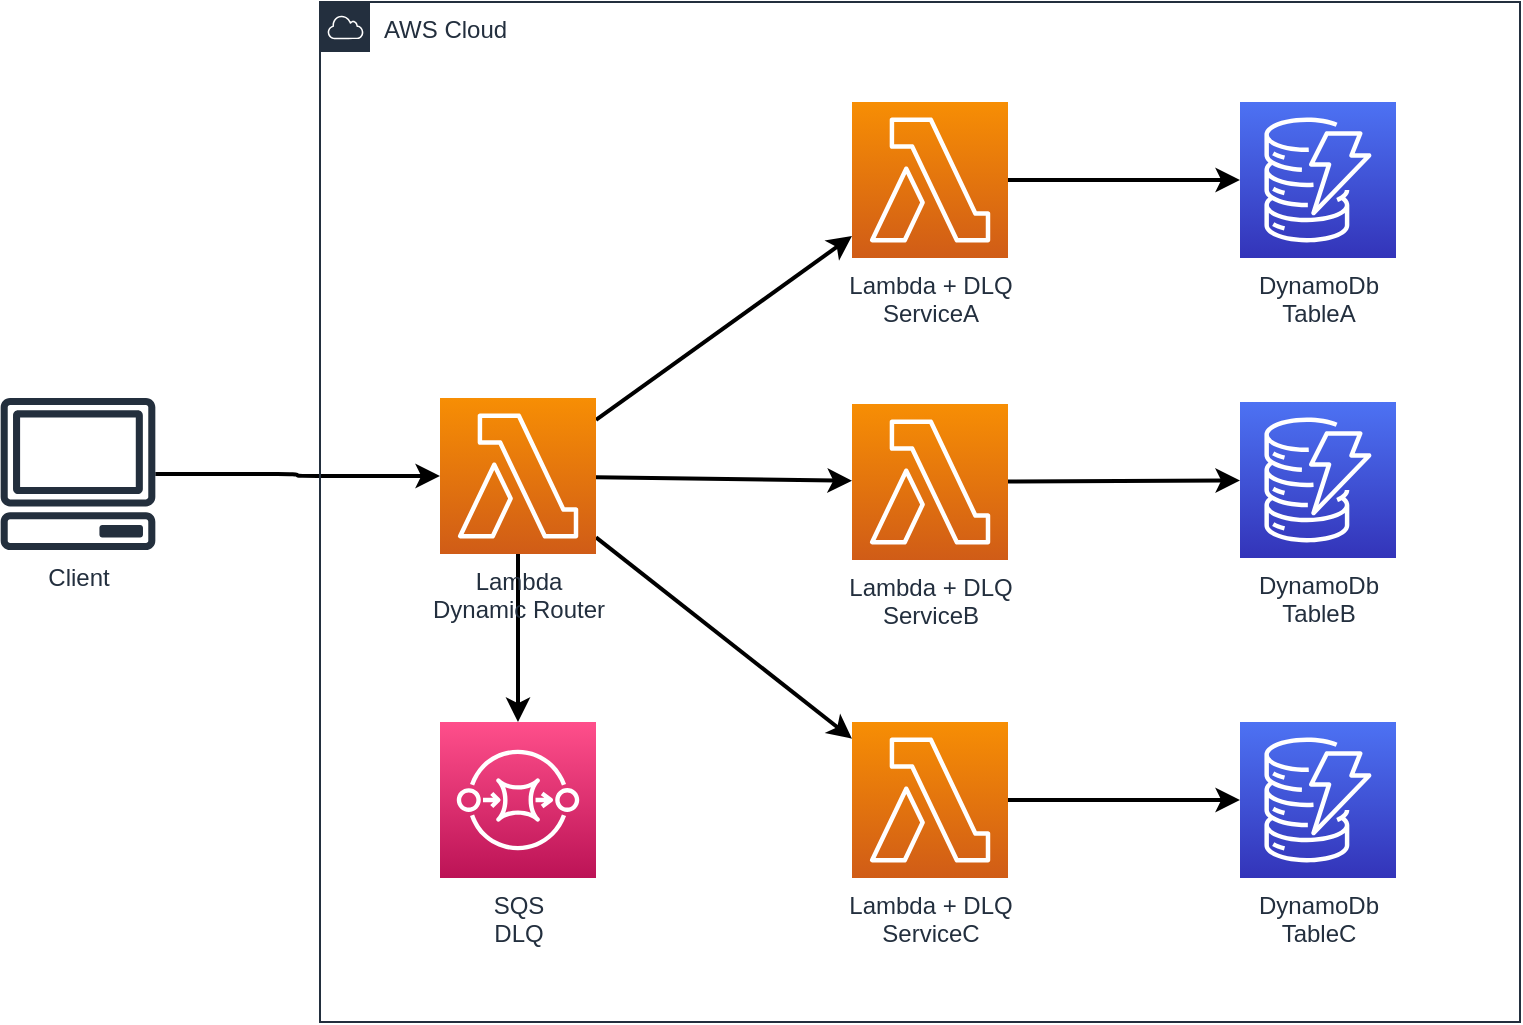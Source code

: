 <mxfile version="15.7.3" type="device" pages="2"><diagram id="Jqq7ZYosNHJVFauFcloM" name="Page-1"><mxGraphModel dx="2430" dy="1217" grid="1" gridSize="10" guides="1" tooltips="1" connect="1" arrows="1" fold="1" page="1" pageScale="1" pageWidth="850" pageHeight="1100" math="0" shadow="0"><root><mxCell id="0"/><mxCell id="1" parent="0"/><mxCell id="W41gdt5cGTdmbD2gq0AQ-5" style="edgeStyle=orthogonalEdgeStyle;rounded=1;orthogonalLoop=1;jettySize=auto;html=1;startArrow=none;startFill=0;strokeWidth=2;" edge="1" parent="1" source="YJ0N07vI-W_dVfbIx42Z-1" target="W41gdt5cGTdmbD2gq0AQ-1"><mxGeometry relative="1" as="geometry"/></mxCell><mxCell id="YJ0N07vI-W_dVfbIx42Z-1" value="Client" style="sketch=0;outlineConnect=0;fontColor=#232F3E;gradientColor=none;fillColor=#232F3D;strokeColor=none;dashed=0;verticalLabelPosition=bottom;verticalAlign=top;align=center;html=1;fontSize=12;fontStyle=0;aspect=fixed;pointerEvents=1;shape=mxgraph.aws4.client;" parent="1" vertex="1"><mxGeometry x="-40" y="558" width="78" height="76" as="geometry"/></mxCell><mxCell id="YJ0N07vI-W_dVfbIx42Z-2" value="AWS Cloud" style="points=[[0,0],[0.25,0],[0.5,0],[0.75,0],[1,0],[1,0.25],[1,0.5],[1,0.75],[1,1],[0.75,1],[0.5,1],[0.25,1],[0,1],[0,0.75],[0,0.5],[0,0.25]];outlineConnect=0;gradientColor=none;html=1;whiteSpace=wrap;fontSize=12;fontStyle=0;shape=mxgraph.aws4.group;grIcon=mxgraph.aws4.group_aws_cloud;strokeColor=#232F3E;fillColor=none;verticalAlign=top;align=left;spacingLeft=30;fontColor=#232F3E;dashed=0;" parent="1" vertex="1"><mxGeometry x="120" y="360" width="600" height="510" as="geometry"/></mxCell><mxCell id="W41gdt5cGTdmbD2gq0AQ-8" style="rounded=1;orthogonalLoop=1;jettySize=auto;html=1;startArrow=none;startFill=0;strokeWidth=2;" edge="1" parent="1" source="W41gdt5cGTdmbD2gq0AQ-1" target="W41gdt5cGTdmbD2gq0AQ-2"><mxGeometry relative="1" as="geometry"/></mxCell><mxCell id="W41gdt5cGTdmbD2gq0AQ-9" style="edgeStyle=none;rounded=1;orthogonalLoop=1;jettySize=auto;html=1;startArrow=none;startFill=0;strokeWidth=2;" edge="1" parent="1" source="W41gdt5cGTdmbD2gq0AQ-1" target="W41gdt5cGTdmbD2gq0AQ-3"><mxGeometry relative="1" as="geometry"/></mxCell><mxCell id="W41gdt5cGTdmbD2gq0AQ-10" style="edgeStyle=none;rounded=1;orthogonalLoop=1;jettySize=auto;html=1;startArrow=none;startFill=0;strokeWidth=2;" edge="1" parent="1" source="W41gdt5cGTdmbD2gq0AQ-1" target="W41gdt5cGTdmbD2gq0AQ-4"><mxGeometry relative="1" as="geometry"/></mxCell><mxCell id="W41gdt5cGTdmbD2gq0AQ-17" style="edgeStyle=none;rounded=1;orthogonalLoop=1;jettySize=auto;html=1;entryX=0.5;entryY=0;entryDx=0;entryDy=0;entryPerimeter=0;startArrow=none;startFill=0;strokeWidth=2;" edge="1" parent="1" source="W41gdt5cGTdmbD2gq0AQ-1" target="W41gdt5cGTdmbD2gq0AQ-16"><mxGeometry relative="1" as="geometry"/></mxCell><mxCell id="W41gdt5cGTdmbD2gq0AQ-1" value="Lambda&lt;br&gt;Dynamic Router" style="sketch=0;points=[[0,0,0],[0.25,0,0],[0.5,0,0],[0.75,0,0],[1,0,0],[0,1,0],[0.25,1,0],[0.5,1,0],[0.75,1,0],[1,1,0],[0,0.25,0],[0,0.5,0],[0,0.75,0],[1,0.25,0],[1,0.5,0],[1,0.75,0]];outlineConnect=0;fontColor=#232F3E;gradientColor=#F78E04;gradientDirection=north;fillColor=#D05C17;strokeColor=#ffffff;dashed=0;verticalLabelPosition=bottom;verticalAlign=top;align=center;html=1;fontSize=12;fontStyle=0;aspect=fixed;shape=mxgraph.aws4.resourceIcon;resIcon=mxgraph.aws4.lambda;" vertex="1" parent="1"><mxGeometry x="180" y="558" width="78" height="78" as="geometry"/></mxCell><mxCell id="W41gdt5cGTdmbD2gq0AQ-11" style="edgeStyle=none;rounded=1;orthogonalLoop=1;jettySize=auto;html=1;startArrow=none;startFill=0;strokeWidth=2;" edge="1" parent="1" source="W41gdt5cGTdmbD2gq0AQ-2" target="W41gdt5cGTdmbD2gq0AQ-7"><mxGeometry relative="1" as="geometry"/></mxCell><mxCell id="W41gdt5cGTdmbD2gq0AQ-2" value="Lambda + DLQ&lt;br&gt;ServiceA" style="sketch=0;points=[[0,0,0],[0.25,0,0],[0.5,0,0],[0.75,0,0],[1,0,0],[0,1,0],[0.25,1,0],[0.5,1,0],[0.75,1,0],[1,1,0],[0,0.25,0],[0,0.5,0],[0,0.75,0],[1,0.25,0],[1,0.5,0],[1,0.75,0]];outlineConnect=0;fontColor=#232F3E;gradientColor=#F78E04;gradientDirection=north;fillColor=#D05C17;strokeColor=#ffffff;dashed=0;verticalLabelPosition=bottom;verticalAlign=top;align=center;html=1;fontSize=12;fontStyle=0;aspect=fixed;shape=mxgraph.aws4.resourceIcon;resIcon=mxgraph.aws4.lambda;" vertex="1" parent="1"><mxGeometry x="386" y="410" width="78" height="78" as="geometry"/></mxCell><mxCell id="W41gdt5cGTdmbD2gq0AQ-14" style="edgeStyle=none;rounded=1;orthogonalLoop=1;jettySize=auto;html=1;startArrow=none;startFill=0;strokeWidth=2;" edge="1" parent="1" source="W41gdt5cGTdmbD2gq0AQ-3" target="W41gdt5cGTdmbD2gq0AQ-12"><mxGeometry relative="1" as="geometry"/></mxCell><mxCell id="W41gdt5cGTdmbD2gq0AQ-3" value="Lambda + DLQ&lt;br&gt;ServiceB" style="sketch=0;points=[[0,0,0],[0.25,0,0],[0.5,0,0],[0.75,0,0],[1,0,0],[0,1,0],[0.25,1,0],[0.5,1,0],[0.75,1,0],[1,1,0],[0,0.25,0],[0,0.5,0],[0,0.75,0],[1,0.25,0],[1,0.5,0],[1,0.75,0]];outlineConnect=0;fontColor=#232F3E;gradientColor=#F78E04;gradientDirection=north;fillColor=#D05C17;strokeColor=#ffffff;dashed=0;verticalLabelPosition=bottom;verticalAlign=top;align=center;html=1;fontSize=12;fontStyle=0;aspect=fixed;shape=mxgraph.aws4.resourceIcon;resIcon=mxgraph.aws4.lambda;" vertex="1" parent="1"><mxGeometry x="386" y="561" width="78" height="78" as="geometry"/></mxCell><mxCell id="W41gdt5cGTdmbD2gq0AQ-15" style="edgeStyle=none;rounded=1;orthogonalLoop=1;jettySize=auto;html=1;entryX=0;entryY=0.5;entryDx=0;entryDy=0;entryPerimeter=0;startArrow=none;startFill=0;strokeWidth=2;" edge="1" parent="1" source="W41gdt5cGTdmbD2gq0AQ-4" target="W41gdt5cGTdmbD2gq0AQ-13"><mxGeometry relative="1" as="geometry"/></mxCell><mxCell id="W41gdt5cGTdmbD2gq0AQ-4" value="Lambda + DLQ&lt;br&gt;ServiceC" style="sketch=0;points=[[0,0,0],[0.25,0,0],[0.5,0,0],[0.75,0,0],[1,0,0],[0,1,0],[0.25,1,0],[0.5,1,0],[0.75,1,0],[1,1,0],[0,0.25,0],[0,0.5,0],[0,0.75,0],[1,0.25,0],[1,0.5,0],[1,0.75,0]];outlineConnect=0;fontColor=#232F3E;gradientColor=#F78E04;gradientDirection=north;fillColor=#D05C17;strokeColor=#ffffff;dashed=0;verticalLabelPosition=bottom;verticalAlign=top;align=center;html=1;fontSize=12;fontStyle=0;aspect=fixed;shape=mxgraph.aws4.resourceIcon;resIcon=mxgraph.aws4.lambda;" vertex="1" parent="1"><mxGeometry x="386" y="720" width="78" height="78" as="geometry"/></mxCell><mxCell id="W41gdt5cGTdmbD2gq0AQ-7" value="DynamoDb&lt;br&gt;TableA" style="sketch=0;points=[[0,0,0],[0.25,0,0],[0.5,0,0],[0.75,0,0],[1,0,0],[0,1,0],[0.25,1,0],[0.5,1,0],[0.75,1,0],[1,1,0],[0,0.25,0],[0,0.5,0],[0,0.75,0],[1,0.25,0],[1,0.5,0],[1,0.75,0]];outlineConnect=0;fontColor=#232F3E;gradientColor=#4D72F3;gradientDirection=north;fillColor=#3334B9;strokeColor=#ffffff;dashed=0;verticalLabelPosition=bottom;verticalAlign=top;align=center;html=1;fontSize=12;fontStyle=0;aspect=fixed;shape=mxgraph.aws4.resourceIcon;resIcon=mxgraph.aws4.dynamodb;" vertex="1" parent="1"><mxGeometry x="580" y="410" width="78" height="78" as="geometry"/></mxCell><mxCell id="W41gdt5cGTdmbD2gq0AQ-12" value="DynamoDb&lt;br&gt;TableB" style="sketch=0;points=[[0,0,0],[0.25,0,0],[0.5,0,0],[0.75,0,0],[1,0,0],[0,1,0],[0.25,1,0],[0.5,1,0],[0.75,1,0],[1,1,0],[0,0.25,0],[0,0.5,0],[0,0.75,0],[1,0.25,0],[1,0.5,0],[1,0.75,0]];outlineConnect=0;fontColor=#232F3E;gradientColor=#4D72F3;gradientDirection=north;fillColor=#3334B9;strokeColor=#ffffff;dashed=0;verticalLabelPosition=bottom;verticalAlign=top;align=center;html=1;fontSize=12;fontStyle=0;aspect=fixed;shape=mxgraph.aws4.resourceIcon;resIcon=mxgraph.aws4.dynamodb;" vertex="1" parent="1"><mxGeometry x="580" y="560" width="78" height="78" as="geometry"/></mxCell><mxCell id="W41gdt5cGTdmbD2gq0AQ-13" value="DynamoDb&lt;br&gt;TableC" style="sketch=0;points=[[0,0,0],[0.25,0,0],[0.5,0,0],[0.75,0,0],[1,0,0],[0,1,0],[0.25,1,0],[0.5,1,0],[0.75,1,0],[1,1,0],[0,0.25,0],[0,0.5,0],[0,0.75,0],[1,0.25,0],[1,0.5,0],[1,0.75,0]];outlineConnect=0;fontColor=#232F3E;gradientColor=#4D72F3;gradientDirection=north;fillColor=#3334B9;strokeColor=#ffffff;dashed=0;verticalLabelPosition=bottom;verticalAlign=top;align=center;html=1;fontSize=12;fontStyle=0;aspect=fixed;shape=mxgraph.aws4.resourceIcon;resIcon=mxgraph.aws4.dynamodb;" vertex="1" parent="1"><mxGeometry x="580" y="720" width="78" height="78" as="geometry"/></mxCell><mxCell id="W41gdt5cGTdmbD2gq0AQ-16" value="SQS&lt;br&gt;DLQ" style="sketch=0;points=[[0,0,0],[0.25,0,0],[0.5,0,0],[0.75,0,0],[1,0,0],[0,1,0],[0.25,1,0],[0.5,1,0],[0.75,1,0],[1,1,0],[0,0.25,0],[0,0.5,0],[0,0.75,0],[1,0.25,0],[1,0.5,0],[1,0.75,0]];outlineConnect=0;fontColor=#232F3E;gradientColor=#FF4F8B;gradientDirection=north;fillColor=#BC1356;strokeColor=#ffffff;dashed=0;verticalLabelPosition=bottom;verticalAlign=top;align=center;html=1;fontSize=12;fontStyle=0;aspect=fixed;shape=mxgraph.aws4.resourceIcon;resIcon=mxgraph.aws4.sqs;" vertex="1" parent="1"><mxGeometry x="180" y="720" width="78" height="78" as="geometry"/></mxCell></root></mxGraphModel></diagram><diagram name="s3" id="-HM0Tdlpn9iq_PDsd7Qj"><mxGraphModel dx="1956" dy="852" grid="1" gridSize="10" guides="1" tooltips="1" connect="1" arrows="1" fold="1" page="1" pageScale="1" pageWidth="850" pageHeight="1100" math="0" shadow="0"><root><mxCell id="c1dxkzf3p-fv0lqVEZVC-0"/><mxCell id="c1dxkzf3p-fv0lqVEZVC-1" parent="c1dxkzf3p-fv0lqVEZVC-0"/><mxCell id="c1dxkzf3p-fv0lqVEZVC-4" value="AWS Cloud" style="points=[[0,0],[0.25,0],[0.5,0],[0.75,0],[1,0],[1,0.25],[1,0.5],[1,0.75],[1,1],[0.75,1],[0.5,1],[0.25,1],[0,1],[0,0.75],[0,0.5],[0,0.25]];outlineConnect=0;gradientColor=none;html=1;whiteSpace=wrap;fontSize=12;fontStyle=0;shape=mxgraph.aws4.group;grIcon=mxgraph.aws4.group_aws_cloud;strokeColor=#232F3E;fillColor=none;verticalAlign=top;align=left;spacingLeft=30;fontColor=#232F3E;dashed=0;" vertex="1" parent="c1dxkzf3p-fv0lqVEZVC-1"><mxGeometry x="-30" y="370" width="720" height="500" as="geometry"/></mxCell><mxCell id="c1dxkzf3p-fv0lqVEZVC-2" style="edgeStyle=orthogonalEdgeStyle;rounded=1;orthogonalLoop=1;jettySize=auto;html=1;startArrow=none;startFill=0;strokeWidth=2;" edge="1" parent="c1dxkzf3p-fv0lqVEZVC-1" source="c1dxkzf3p-fv0lqVEZVC-22" target="c1dxkzf3p-fv0lqVEZVC-9"><mxGeometry relative="1" as="geometry"><mxPoint x="219" y="466" as="sourcePoint"/></mxGeometry></mxCell><mxCell id="c1dxkzf3p-fv0lqVEZVC-5" style="rounded=1;orthogonalLoop=1;jettySize=auto;html=1;startArrow=none;startFill=0;strokeWidth=2;" edge="1" parent="c1dxkzf3p-fv0lqVEZVC-1" source="c1dxkzf3p-fv0lqVEZVC-9" target="c1dxkzf3p-fv0lqVEZVC-11"><mxGeometry relative="1" as="geometry"/></mxCell><mxCell id="c1dxkzf3p-fv0lqVEZVC-6" style="edgeStyle=none;rounded=1;orthogonalLoop=1;jettySize=auto;html=1;startArrow=none;startFill=0;strokeWidth=2;" edge="1" parent="c1dxkzf3p-fv0lqVEZVC-1" source="c1dxkzf3p-fv0lqVEZVC-9" target="c1dxkzf3p-fv0lqVEZVC-13"><mxGeometry relative="1" as="geometry"/></mxCell><mxCell id="c1dxkzf3p-fv0lqVEZVC-7" style="edgeStyle=none;rounded=1;orthogonalLoop=1;jettySize=auto;html=1;startArrow=none;startFill=0;strokeWidth=2;" edge="1" parent="c1dxkzf3p-fv0lqVEZVC-1" source="c1dxkzf3p-fv0lqVEZVC-9" target="c1dxkzf3p-fv0lqVEZVC-15"><mxGeometry relative="1" as="geometry"/></mxCell><mxCell id="c1dxkzf3p-fv0lqVEZVC-8" style="edgeStyle=none;rounded=1;orthogonalLoop=1;jettySize=auto;html=1;entryX=0.5;entryY=0;entryDx=0;entryDy=0;entryPerimeter=0;startArrow=none;startFill=0;strokeWidth=2;" edge="1" parent="c1dxkzf3p-fv0lqVEZVC-1" source="c1dxkzf3p-fv0lqVEZVC-9" target="c1dxkzf3p-fv0lqVEZVC-19"><mxGeometry relative="1" as="geometry"/></mxCell><mxCell id="c1dxkzf3p-fv0lqVEZVC-9" value="Lambda&lt;br&gt;Dynamic Router" style="sketch=0;points=[[0,0,0],[0.25,0,0],[0.5,0,0],[0.75,0,0],[1,0,0],[0,1,0],[0.25,1,0],[0.5,1,0],[0.75,1,0],[1,1,0],[0,0.25,0],[0,0.5,0],[0,0.75,0],[1,0.25,0],[1,0.5,0],[1,0.75,0]];outlineConnect=0;fontColor=#232F3E;gradientColor=#F78E04;gradientDirection=north;fillColor=#D05C17;strokeColor=#ffffff;dashed=0;verticalLabelPosition=bottom;verticalAlign=top;align=center;html=1;fontSize=12;fontStyle=0;aspect=fixed;shape=mxgraph.aws4.resourceIcon;resIcon=mxgraph.aws4.lambda;" vertex="1" parent="c1dxkzf3p-fv0lqVEZVC-1"><mxGeometry x="180" y="558" width="78" height="78" as="geometry"/></mxCell><mxCell id="c1dxkzf3p-fv0lqVEZVC-30" style="edgeStyle=none;rounded=1;orthogonalLoop=1;jettySize=auto;html=1;startArrow=none;startFill=0;strokeWidth=2;" edge="1" parent="c1dxkzf3p-fv0lqVEZVC-1" source="c1dxkzf3p-fv0lqVEZVC-11" target="c1dxkzf3p-fv0lqVEZVC-24"><mxGeometry relative="1" as="geometry"/></mxCell><mxCell id="c1dxkzf3p-fv0lqVEZVC-11" value="Lambda + DLQ&lt;br&gt;ServiceA" style="sketch=0;points=[[0,0,0],[0.25,0,0],[0.5,0,0],[0.75,0,0],[1,0,0],[0,1,0],[0.25,1,0],[0.5,1,0],[0.75,1,0],[1,1,0],[0,0.25,0],[0,0.5,0],[0,0.75,0],[1,0.25,0],[1,0.5,0],[1,0.75,0]];outlineConnect=0;fontColor=#232F3E;gradientColor=#F78E04;gradientDirection=north;fillColor=#D05C17;strokeColor=#ffffff;dashed=0;verticalLabelPosition=bottom;verticalAlign=top;align=center;html=1;fontSize=12;fontStyle=0;aspect=fixed;shape=mxgraph.aws4.resourceIcon;resIcon=mxgraph.aws4.lambda;" vertex="1" parent="c1dxkzf3p-fv0lqVEZVC-1"><mxGeometry x="386" y="410" width="78" height="78" as="geometry"/></mxCell><mxCell id="c1dxkzf3p-fv0lqVEZVC-29" style="edgeStyle=none;rounded=1;orthogonalLoop=1;jettySize=auto;html=1;startArrow=none;startFill=0;strokeWidth=2;" edge="1" parent="c1dxkzf3p-fv0lqVEZVC-1" source="c1dxkzf3p-fv0lqVEZVC-13" target="c1dxkzf3p-fv0lqVEZVC-24"><mxGeometry relative="1" as="geometry"/></mxCell><mxCell id="c1dxkzf3p-fv0lqVEZVC-13" value="Lambda + DLQ&lt;br&gt;ServiceB" style="sketch=0;points=[[0,0,0],[0.25,0,0],[0.5,0,0],[0.75,0,0],[1,0,0],[0,1,0],[0.25,1,0],[0.5,1,0],[0.75,1,0],[1,1,0],[0,0.25,0],[0,0.5,0],[0,0.75,0],[1,0.25,0],[1,0.5,0],[1,0.75,0]];outlineConnect=0;fontColor=#232F3E;gradientColor=#F78E04;gradientDirection=north;fillColor=#D05C17;strokeColor=#ffffff;dashed=0;verticalLabelPosition=bottom;verticalAlign=top;align=center;html=1;fontSize=12;fontStyle=0;aspect=fixed;shape=mxgraph.aws4.resourceIcon;resIcon=mxgraph.aws4.lambda;" vertex="1" parent="c1dxkzf3p-fv0lqVEZVC-1"><mxGeometry x="386" y="561" width="78" height="78" as="geometry"/></mxCell><mxCell id="c1dxkzf3p-fv0lqVEZVC-28" style="edgeStyle=none;rounded=1;orthogonalLoop=1;jettySize=auto;html=1;startArrow=none;startFill=0;strokeWidth=2;" edge="1" parent="c1dxkzf3p-fv0lqVEZVC-1" source="c1dxkzf3p-fv0lqVEZVC-15" target="c1dxkzf3p-fv0lqVEZVC-24"><mxGeometry relative="1" as="geometry"/></mxCell><mxCell id="c1dxkzf3p-fv0lqVEZVC-15" value="Lambda + DLQ&lt;br&gt;ServiceC" style="sketch=0;points=[[0,0,0],[0.25,0,0],[0.5,0,0],[0.75,0,0],[1,0,0],[0,1,0],[0.25,1,0],[0.5,1,0],[0.75,1,0],[1,1,0],[0,0.25,0],[0,0.5,0],[0,0.75,0],[1,0.25,0],[1,0.5,0],[1,0.75,0]];outlineConnect=0;fontColor=#232F3E;gradientColor=#F78E04;gradientDirection=north;fillColor=#D05C17;strokeColor=#ffffff;dashed=0;verticalLabelPosition=bottom;verticalAlign=top;align=center;html=1;fontSize=12;fontStyle=0;aspect=fixed;shape=mxgraph.aws4.resourceIcon;resIcon=mxgraph.aws4.lambda;" vertex="1" parent="c1dxkzf3p-fv0lqVEZVC-1"><mxGeometry x="386" y="720" width="78" height="78" as="geometry"/></mxCell><mxCell id="c1dxkzf3p-fv0lqVEZVC-19" value="SQS&lt;br&gt;DLQ" style="sketch=0;points=[[0,0,0],[0.25,0,0],[0.5,0,0],[0.75,0,0],[1,0,0],[0,1,0],[0.25,1,0],[0.5,1,0],[0.75,1,0],[1,1,0],[0,0.25,0],[0,0.5,0],[0,0.75,0],[1,0.25,0],[1,0.5,0],[1,0.75,0]];outlineConnect=0;fontColor=#232F3E;gradientColor=#FF4F8B;gradientDirection=north;fillColor=#BC1356;strokeColor=#ffffff;dashed=0;verticalLabelPosition=bottom;verticalAlign=top;align=center;html=1;fontSize=12;fontStyle=0;aspect=fixed;shape=mxgraph.aws4.resourceIcon;resIcon=mxgraph.aws4.sqs;" vertex="1" parent="c1dxkzf3p-fv0lqVEZVC-1"><mxGeometry x="180" y="720" width="78" height="78" as="geometry"/></mxCell><mxCell id="c1dxkzf3p-fv0lqVEZVC-22" value="S3&lt;br&gt;raw-files" style="sketch=0;points=[[0,0,0],[0.25,0,0],[0.5,0,0],[0.75,0,0],[1,0,0],[0,1,0],[0.25,1,0],[0.5,1,0],[0.75,1,0],[1,1,0],[0,0.25,0],[0,0.5,0],[0,0.75,0],[1,0.25,0],[1,0.5,0],[1,0.75,0]];outlineConnect=0;fontColor=#232F3E;gradientColor=#60A337;gradientDirection=north;fillColor=#277116;strokeColor=#ffffff;dashed=0;verticalLabelPosition=bottom;verticalAlign=top;align=center;html=1;fontSize=12;fontStyle=0;aspect=fixed;shape=mxgraph.aws4.resourceIcon;resIcon=mxgraph.aws4.s3;" vertex="1" parent="c1dxkzf3p-fv0lqVEZVC-1"><mxGeometry x="-10" y="558" width="78" height="78" as="geometry"/></mxCell><mxCell id="c1dxkzf3p-fv0lqVEZVC-23" value="PUT events" style="text;html=1;align=center;verticalAlign=middle;resizable=0;points=[];autosize=1;strokeColor=none;fillColor=none;" vertex="1" parent="c1dxkzf3p-fv0lqVEZVC-1"><mxGeometry x="80" y="570" width="80" height="20" as="geometry"/></mxCell><mxCell id="c1dxkzf3p-fv0lqVEZVC-24" value="S3&lt;br&gt;processed-files" style="sketch=0;points=[[0,0,0],[0.25,0,0],[0.5,0,0],[0.75,0,0],[1,0,0],[0,1,0],[0.25,1,0],[0.5,1,0],[0.75,1,0],[1,1,0],[0,0.25,0],[0,0.5,0],[0,0.75,0],[1,0.25,0],[1,0.5,0],[1,0.75,0]];outlineConnect=0;fontColor=#232F3E;gradientColor=#60A337;gradientDirection=north;fillColor=#277116;strokeColor=#ffffff;dashed=0;verticalLabelPosition=bottom;verticalAlign=top;align=center;html=1;fontSize=12;fontStyle=0;aspect=fixed;shape=mxgraph.aws4.resourceIcon;resIcon=mxgraph.aws4.s3;" vertex="1" parent="c1dxkzf3p-fv0lqVEZVC-1"><mxGeometry x="590" y="561" width="78" height="78" as="geometry"/></mxCell><mxCell id="c1dxkzf3p-fv0lqVEZVC-25" value=".csv" style="text;html=1;align=center;verticalAlign=middle;resizable=0;points=[];autosize=1;strokeColor=none;fillColor=none;" vertex="1" parent="c1dxkzf3p-fv0lqVEZVC-1"><mxGeometry x="280" y="500" width="40" height="20" as="geometry"/></mxCell><mxCell id="c1dxkzf3p-fv0lqVEZVC-26" value=".pdf" style="text;html=1;align=center;verticalAlign=middle;resizable=0;points=[];autosize=1;strokeColor=none;fillColor=none;" vertex="1" parent="c1dxkzf3p-fv0lqVEZVC-1"><mxGeometry x="280" y="570" width="40" height="20" as="geometry"/></mxCell><mxCell id="c1dxkzf3p-fv0lqVEZVC-27" value=".word" style="text;html=1;align=center;verticalAlign=middle;resizable=0;points=[];autosize=1;strokeColor=none;fillColor=none;" vertex="1" parent="c1dxkzf3p-fv0lqVEZVC-1"><mxGeometry x="280" y="630" width="40" height="20" as="geometry"/></mxCell></root></mxGraphModel></diagram></mxfile>